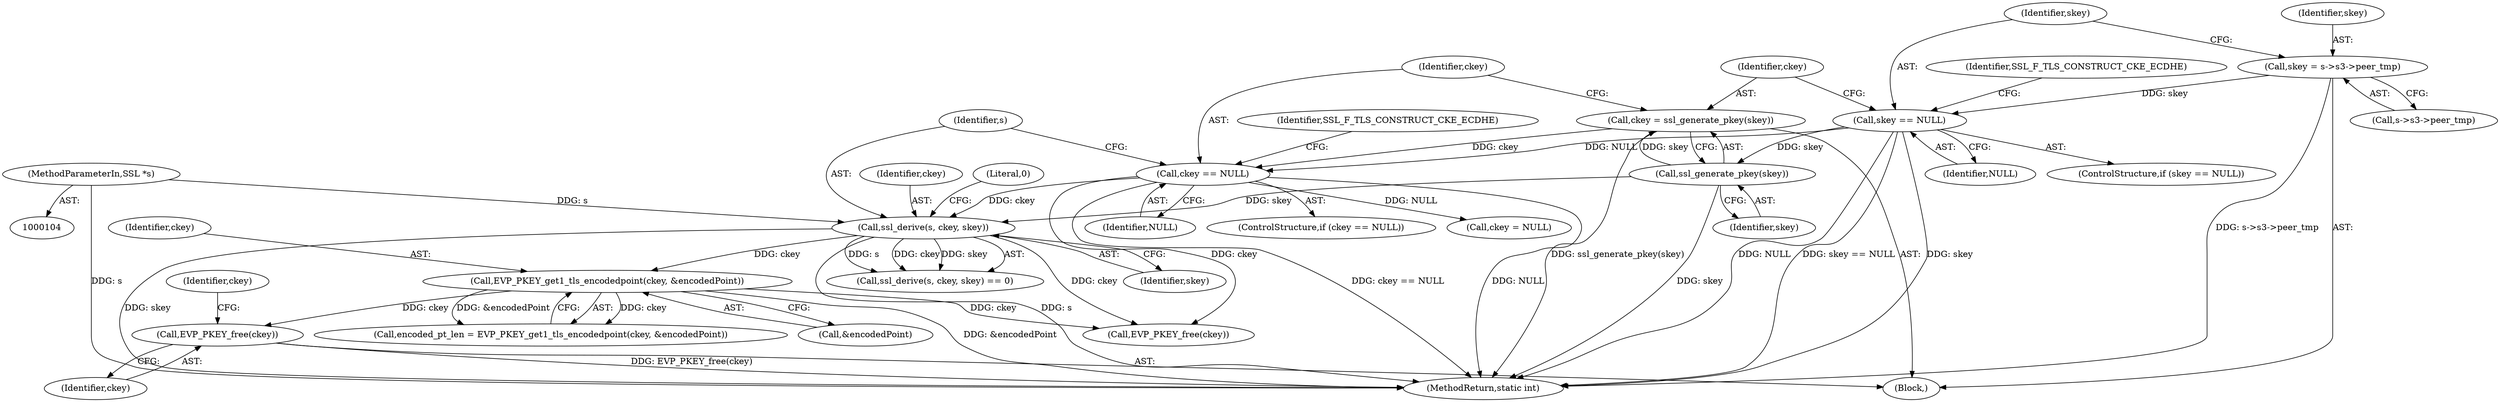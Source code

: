 digraph "0_openssl_efbe126e3ebb9123ac9d058aa2bb044261342aaa_0@API" {
"1000183" [label="(Call,EVP_PKEY_free(ckey))"];
"1000170" [label="(Call,EVP_PKEY_get1_tls_encodedpoint(ckey, &encodedPoint))"];
"1000158" [label="(Call,ssl_derive(s, ckey, skey))"];
"1000105" [label="(MethodParameterIn,SSL *s)"];
"1000148" [label="(Call,ckey == NULL)"];
"1000143" [label="(Call,ckey = ssl_generate_pkey(skey))"];
"1000145" [label="(Call,ssl_generate_pkey(skey))"];
"1000134" [label="(Call,skey == NULL)"];
"1000126" [label="(Call,skey = s->s3->peer_tmp)"];
"1000161" [label="(Identifier,skey)"];
"1000170" [label="(Call,EVP_PKEY_get1_tls_encodedpoint(ckey, &encodedPoint))"];
"1000159" [label="(Identifier,s)"];
"1000160" [label="(Identifier,ckey)"];
"1000217" [label="(Call,EVP_PKEY_free(ckey))"];
"1000149" [label="(Identifier,ckey)"];
"1000183" [label="(Call,EVP_PKEY_free(ckey))"];
"1000153" [label="(Identifier,SSL_F_TLS_CONSTRUCT_CKE_ECDHE)"];
"1000157" [label="(Call,ssl_derive(s, ckey, skey) == 0)"];
"1000146" [label="(Identifier,skey)"];
"1000127" [label="(Identifier,skey)"];
"1000150" [label="(Identifier,NULL)"];
"1000144" [label="(Identifier,ckey)"];
"1000136" [label="(Identifier,NULL)"];
"1000145" [label="(Call,ssl_generate_pkey(skey))"];
"1000158" [label="(Call,ssl_derive(s, ckey, skey))"];
"1000221" [label="(MethodReturn,static int)"];
"1000109" [label="(Block,)"];
"1000126" [label="(Call,skey = s->s3->peer_tmp)"];
"1000162" [label="(Literal,0)"];
"1000148" [label="(Call,ckey == NULL)"];
"1000184" [label="(Identifier,ckey)"];
"1000147" [label="(ControlStructure,if (ckey == NULL))"];
"1000185" [label="(Call,ckey = NULL)"];
"1000134" [label="(Call,skey == NULL)"];
"1000143" [label="(Call,ckey = ssl_generate_pkey(skey))"];
"1000171" [label="(Identifier,ckey)"];
"1000133" [label="(ControlStructure,if (skey == NULL))"];
"1000139" [label="(Identifier,SSL_F_TLS_CONSTRUCT_CKE_ECDHE)"];
"1000128" [label="(Call,s->s3->peer_tmp)"];
"1000168" [label="(Call,encoded_pt_len = EVP_PKEY_get1_tls_encodedpoint(ckey, &encodedPoint))"];
"1000186" [label="(Identifier,ckey)"];
"1000172" [label="(Call,&encodedPoint)"];
"1000105" [label="(MethodParameterIn,SSL *s)"];
"1000135" [label="(Identifier,skey)"];
"1000183" -> "1000109"  [label="AST: "];
"1000183" -> "1000184"  [label="CFG: "];
"1000184" -> "1000183"  [label="AST: "];
"1000186" -> "1000183"  [label="CFG: "];
"1000183" -> "1000221"  [label="DDG: EVP_PKEY_free(ckey)"];
"1000170" -> "1000183"  [label="DDG: ckey"];
"1000170" -> "1000168"  [label="AST: "];
"1000170" -> "1000172"  [label="CFG: "];
"1000171" -> "1000170"  [label="AST: "];
"1000172" -> "1000170"  [label="AST: "];
"1000168" -> "1000170"  [label="CFG: "];
"1000170" -> "1000221"  [label="DDG: &encodedPoint"];
"1000170" -> "1000168"  [label="DDG: ckey"];
"1000170" -> "1000168"  [label="DDG: &encodedPoint"];
"1000158" -> "1000170"  [label="DDG: ckey"];
"1000170" -> "1000217"  [label="DDG: ckey"];
"1000158" -> "1000157"  [label="AST: "];
"1000158" -> "1000161"  [label="CFG: "];
"1000159" -> "1000158"  [label="AST: "];
"1000160" -> "1000158"  [label="AST: "];
"1000161" -> "1000158"  [label="AST: "];
"1000162" -> "1000158"  [label="CFG: "];
"1000158" -> "1000221"  [label="DDG: s"];
"1000158" -> "1000221"  [label="DDG: skey"];
"1000158" -> "1000157"  [label="DDG: s"];
"1000158" -> "1000157"  [label="DDG: ckey"];
"1000158" -> "1000157"  [label="DDG: skey"];
"1000105" -> "1000158"  [label="DDG: s"];
"1000148" -> "1000158"  [label="DDG: ckey"];
"1000145" -> "1000158"  [label="DDG: skey"];
"1000158" -> "1000217"  [label="DDG: ckey"];
"1000105" -> "1000104"  [label="AST: "];
"1000105" -> "1000221"  [label="DDG: s"];
"1000148" -> "1000147"  [label="AST: "];
"1000148" -> "1000150"  [label="CFG: "];
"1000149" -> "1000148"  [label="AST: "];
"1000150" -> "1000148"  [label="AST: "];
"1000153" -> "1000148"  [label="CFG: "];
"1000159" -> "1000148"  [label="CFG: "];
"1000148" -> "1000221"  [label="DDG: ckey == NULL"];
"1000148" -> "1000221"  [label="DDG: NULL"];
"1000143" -> "1000148"  [label="DDG: ckey"];
"1000134" -> "1000148"  [label="DDG: NULL"];
"1000148" -> "1000185"  [label="DDG: NULL"];
"1000148" -> "1000217"  [label="DDG: ckey"];
"1000143" -> "1000109"  [label="AST: "];
"1000143" -> "1000145"  [label="CFG: "];
"1000144" -> "1000143"  [label="AST: "];
"1000145" -> "1000143"  [label="AST: "];
"1000149" -> "1000143"  [label="CFG: "];
"1000143" -> "1000221"  [label="DDG: ssl_generate_pkey(skey)"];
"1000145" -> "1000143"  [label="DDG: skey"];
"1000145" -> "1000146"  [label="CFG: "];
"1000146" -> "1000145"  [label="AST: "];
"1000145" -> "1000221"  [label="DDG: skey"];
"1000134" -> "1000145"  [label="DDG: skey"];
"1000134" -> "1000133"  [label="AST: "];
"1000134" -> "1000136"  [label="CFG: "];
"1000135" -> "1000134"  [label="AST: "];
"1000136" -> "1000134"  [label="AST: "];
"1000139" -> "1000134"  [label="CFG: "];
"1000144" -> "1000134"  [label="CFG: "];
"1000134" -> "1000221"  [label="DDG: skey == NULL"];
"1000134" -> "1000221"  [label="DDG: skey"];
"1000134" -> "1000221"  [label="DDG: NULL"];
"1000126" -> "1000134"  [label="DDG: skey"];
"1000126" -> "1000109"  [label="AST: "];
"1000126" -> "1000128"  [label="CFG: "];
"1000127" -> "1000126"  [label="AST: "];
"1000128" -> "1000126"  [label="AST: "];
"1000135" -> "1000126"  [label="CFG: "];
"1000126" -> "1000221"  [label="DDG: s->s3->peer_tmp"];
}
